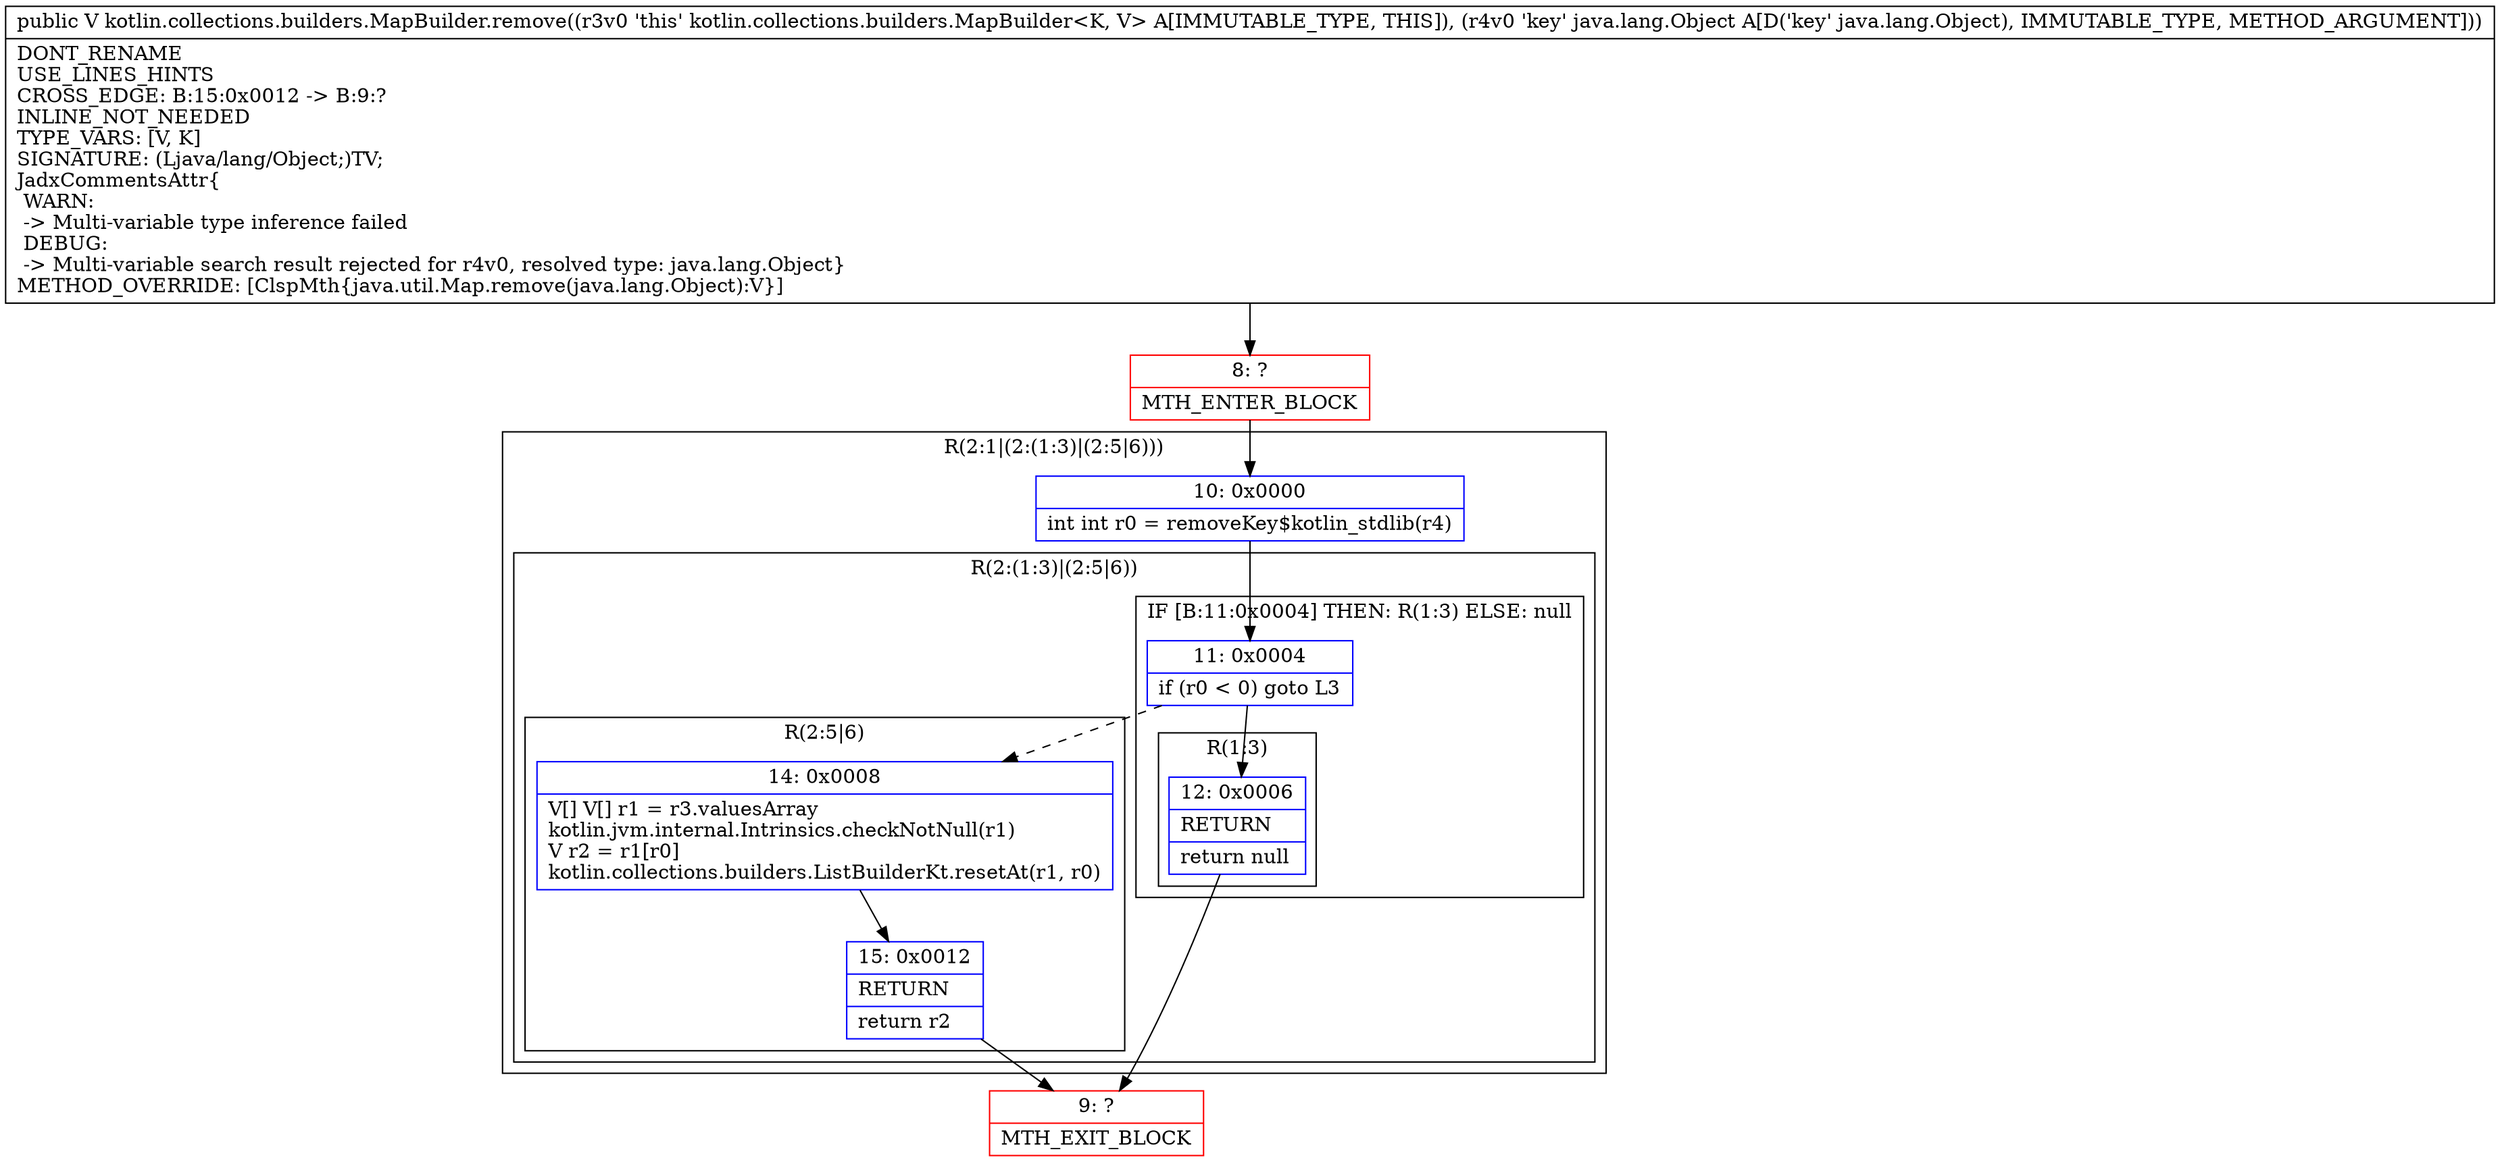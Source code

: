 digraph "CFG forkotlin.collections.builders.MapBuilder.remove(Ljava\/lang\/Object;)Ljava\/lang\/Object;" {
subgraph cluster_Region_1713568979 {
label = "R(2:1|(2:(1:3)|(2:5|6)))";
node [shape=record,color=blue];
Node_10 [shape=record,label="{10\:\ 0x0000|int int r0 = removeKey$kotlin_stdlib(r4)\l}"];
subgraph cluster_Region_1181218839 {
label = "R(2:(1:3)|(2:5|6))";
node [shape=record,color=blue];
subgraph cluster_IfRegion_1904553850 {
label = "IF [B:11:0x0004] THEN: R(1:3) ELSE: null";
node [shape=record,color=blue];
Node_11 [shape=record,label="{11\:\ 0x0004|if (r0 \< 0) goto L3\l}"];
subgraph cluster_Region_103925593 {
label = "R(1:3)";
node [shape=record,color=blue];
Node_12 [shape=record,label="{12\:\ 0x0006|RETURN\l|return null\l}"];
}
}
subgraph cluster_Region_2104578348 {
label = "R(2:5|6)";
node [shape=record,color=blue];
Node_14 [shape=record,label="{14\:\ 0x0008|V[] V[] r1 = r3.valuesArray\lkotlin.jvm.internal.Intrinsics.checkNotNull(r1)\lV r2 = r1[r0]\lkotlin.collections.builders.ListBuilderKt.resetAt(r1, r0)\l}"];
Node_15 [shape=record,label="{15\:\ 0x0012|RETURN\l|return r2\l}"];
}
}
}
Node_8 [shape=record,color=red,label="{8\:\ ?|MTH_ENTER_BLOCK\l}"];
Node_9 [shape=record,color=red,label="{9\:\ ?|MTH_EXIT_BLOCK\l}"];
MethodNode[shape=record,label="{public V kotlin.collections.builders.MapBuilder.remove((r3v0 'this' kotlin.collections.builders.MapBuilder\<K, V\> A[IMMUTABLE_TYPE, THIS]), (r4v0 'key' java.lang.Object A[D('key' java.lang.Object), IMMUTABLE_TYPE, METHOD_ARGUMENT]))  | DONT_RENAME\lUSE_LINES_HINTS\lCROSS_EDGE: B:15:0x0012 \-\> B:9:?\lINLINE_NOT_NEEDED\lTYPE_VARS: [V, K]\lSIGNATURE: (Ljava\/lang\/Object;)TV;\lJadxCommentsAttr\{\l WARN: \l \-\> Multi\-variable type inference failed\l DEBUG: \l \-\> Multi\-variable search result rejected for r4v0, resolved type: java.lang.Object\}\lMETHOD_OVERRIDE: [ClspMth\{java.util.Map.remove(java.lang.Object):V\}]\l}"];
MethodNode -> Node_8;Node_10 -> Node_11;
Node_11 -> Node_12;
Node_11 -> Node_14[style=dashed];
Node_12 -> Node_9;
Node_14 -> Node_15;
Node_15 -> Node_9;
Node_8 -> Node_10;
}

